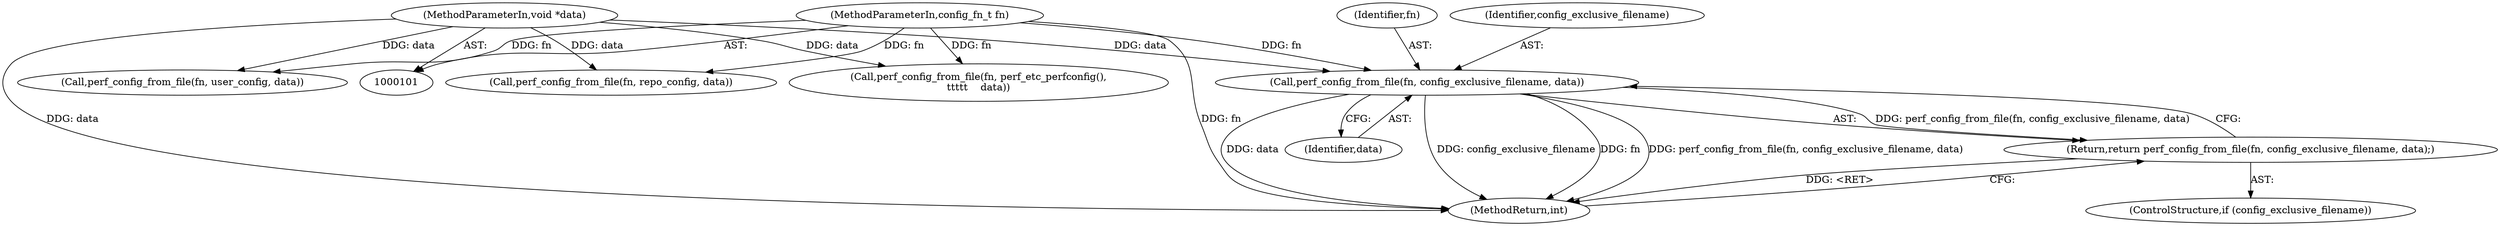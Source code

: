 digraph "0_linux_aba8d056078e47350d85b06a9cabd5afcc4b72ea@pointer" {
"1000124" [label="(Call,perf_config_from_file(fn, config_exclusive_filename, data))"];
"1000102" [label="(MethodParameterIn,config_fn_t fn)"];
"1000103" [label="(MethodParameterIn,void *data)"];
"1000123" [label="(Return,return perf_config_from_file(fn, config_exclusive_filename, data);)"];
"1000123" [label="(Return,return perf_config_from_file(fn, config_exclusive_filename, data);)"];
"1000102" [label="(MethodParameterIn,config_fn_t fn)"];
"1000125" [label="(Identifier,fn)"];
"1000190" [label="(Call,perf_config_from_file(fn, repo_config, data))"];
"1000127" [label="(Identifier,data)"];
"1000138" [label="(Call,perf_config_from_file(fn, perf_etc_perfconfig(),\n\t\t\t\t\t    data))"];
"1000169" [label="(Call,perf_config_from_file(fn, user_config, data))"];
"1000124" [label="(Call,perf_config_from_file(fn, config_exclusive_filename, data))"];
"1000121" [label="(ControlStructure,if (config_exclusive_filename))"];
"1000208" [label="(MethodReturn,int)"];
"1000103" [label="(MethodParameterIn,void *data)"];
"1000126" [label="(Identifier,config_exclusive_filename)"];
"1000124" -> "1000123"  [label="AST: "];
"1000124" -> "1000127"  [label="CFG: "];
"1000125" -> "1000124"  [label="AST: "];
"1000126" -> "1000124"  [label="AST: "];
"1000127" -> "1000124"  [label="AST: "];
"1000123" -> "1000124"  [label="CFG: "];
"1000124" -> "1000208"  [label="DDG: data"];
"1000124" -> "1000208"  [label="DDG: config_exclusive_filename"];
"1000124" -> "1000208"  [label="DDG: fn"];
"1000124" -> "1000208"  [label="DDG: perf_config_from_file(fn, config_exclusive_filename, data)"];
"1000124" -> "1000123"  [label="DDG: perf_config_from_file(fn, config_exclusive_filename, data)"];
"1000102" -> "1000124"  [label="DDG: fn"];
"1000103" -> "1000124"  [label="DDG: data"];
"1000102" -> "1000101"  [label="AST: "];
"1000102" -> "1000208"  [label="DDG: fn"];
"1000102" -> "1000138"  [label="DDG: fn"];
"1000102" -> "1000169"  [label="DDG: fn"];
"1000102" -> "1000190"  [label="DDG: fn"];
"1000103" -> "1000101"  [label="AST: "];
"1000103" -> "1000208"  [label="DDG: data"];
"1000103" -> "1000138"  [label="DDG: data"];
"1000103" -> "1000169"  [label="DDG: data"];
"1000103" -> "1000190"  [label="DDG: data"];
"1000123" -> "1000121"  [label="AST: "];
"1000208" -> "1000123"  [label="CFG: "];
"1000123" -> "1000208"  [label="DDG: <RET>"];
}
